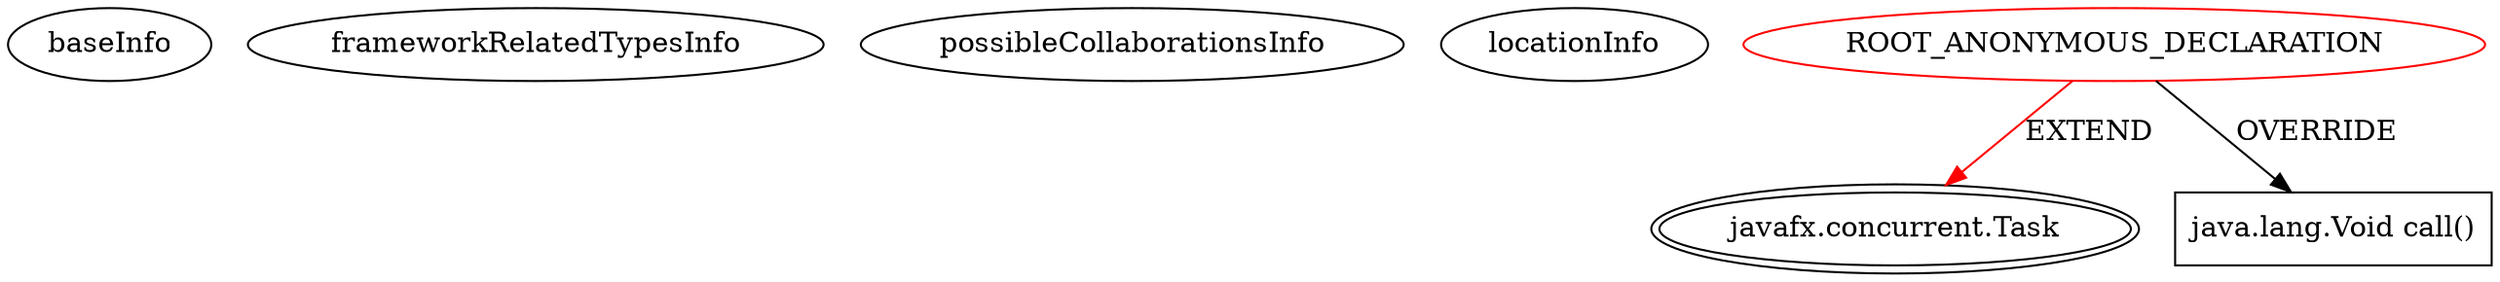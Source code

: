 digraph {
baseInfo[graphId=2330,category="extension_graph",isAnonymous=true,possibleRelation=false]
frameworkRelatedTypesInfo[0="javafx.concurrent.Task"]
possibleCollaborationsInfo[]
locationInfo[projectName="cyberaka-fxddp_poc",filePath="/cyberaka-fxddp_poc/fxddp_poc-master/fxddp-gui/src/main/java/com/cyberaka/fxddp/gui/RabbitsApplication.java",contextSignature="javafx.concurrent.Task createTask()",graphId="2330"]
0[label="ROOT_ANONYMOUS_DECLARATION",vertexType="ROOT_ANONYMOUS_DECLARATION",isFrameworkType=false,color=red]
1[label="javafx.concurrent.Task",vertexType="FRAMEWORK_CLASS_TYPE",isFrameworkType=true,peripheries=2]
2[label="java.lang.Void call()",vertexType="OVERRIDING_METHOD_DECLARATION",isFrameworkType=false,shape=box]
0->1[label="EXTEND",color=red]
0->2[label="OVERRIDE"]
}
